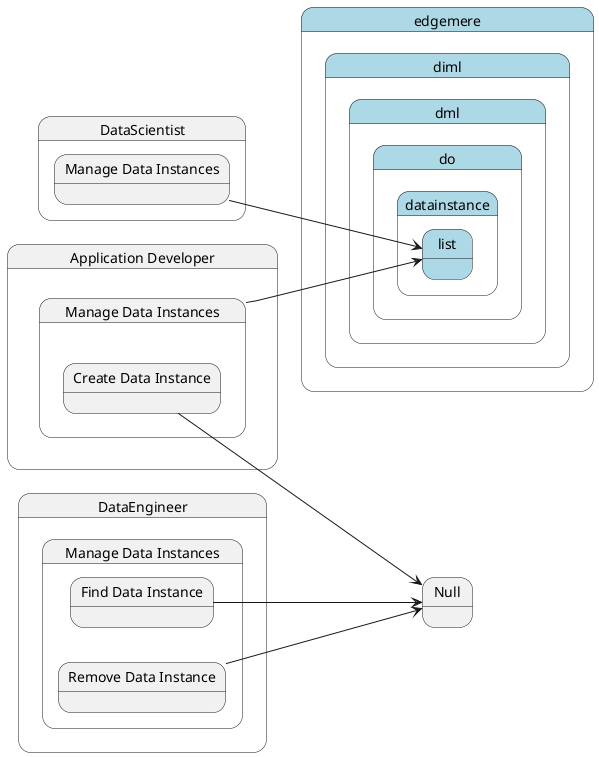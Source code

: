 @startuml
left to right direction



state "DataScientist" as DataScientist {
    state "Manage Data Instances" as DataScientistManageDataInstances {
    }
}
state "edgemere" as edgemere #lightblue {
state "diml" as edgemerediml #lightblue {
state "dml" as edgemeredimldml #lightblue {
state "do" as edgemeredimldmldo #lightblue {
state "datainstance" as edgemeredimldmldodatainstance #lightblue {
state "list" as edgemeredimldmldodatainstancelist #lightblue {
}
}
}
}
}
}

DataScientistManageDataInstances --> edgemeredimldmldodatainstancelist

state "ApplicationDeveloper" as ApplicationDeveloper {
    state "Manage Data Instances" as ApplicationDeveloperManageDataInstances {
    }
}
state "edgemere" as edgemere #lightblue {
state "diml" as edgemerediml #lightblue {
state "dml" as edgemeredimldml #lightblue {
state "do" as edgemeredimldmldo #lightblue {
state "datainstance" as edgemeredimldmldodatainstance #lightblue {
state "list" as edgemeredimldmldodatainstancelist #lightblue {
}
}
}
}
}
}

ApplicationDeveloperManageDataInstances --> edgemeredimldmldodatainstancelist


    state "Application Developer" as ApplicationDeveloper {
        state "Manage Data Instances" as ApplicationDeveloperManageDataInstances {
            state "Create Data Instance" as ApplicationDeveloperManageDataInstancesCreateDataInstance {
            }
        }
    }
    
    ApplicationDeveloperManageDataInstancesCreateDataInstance --> Null
    
 
    state "DataEngineer" as DataEngineer {
        state "Manage Data Instances" as DataEngineerManageDataInstances {
            state "Find Data Instance" as DataEngineerManageDataInstancesFindDataInstance {
            }
        }
    }
    
    DataEngineerManageDataInstancesFindDataInstance --> Null
    
 
    state "DataEngineer" as DataEngineer {
        state "Manage Data Instances" as DataEngineerManageDataInstances {
            state "Remove Data Instance" as DataEngineerManageDataInstancesRemoveDataInstance {
            }
        }
    }
    
    DataEngineerManageDataInstancesRemoveDataInstance --> Null
    
 
 

@enduml
